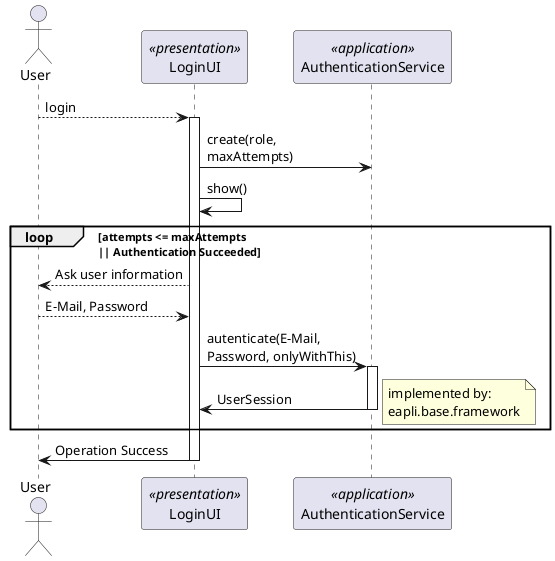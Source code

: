 @startuml
'http://plantuml.com/skinparam.html



actor User as Actor
participant LoginUI as UI <<presentation>>
participant AuthenticationService as AuthServ <<application>>



Actor --> UI: login
activate UI

UI -> AuthServ: create(role,\nmaxAttempts)

UI -> UI: show()

loop attempts <= maxAttempts \n|| Authentication Succeeded

    UI --> Actor: Ask user information
    Actor --> UI: E-Mail, Password



    UI -> AuthServ: autenticate(E-Mail, \nPassword, onlyWithThis)
    activate AuthServ
    
    AuthServ -> UI: UserSession
    note right: implemented by: \neapli.base.framework
    deactivate AuthServ

    end
    UI -> Actor: Operation Success

    deactivate UI
    @enduml